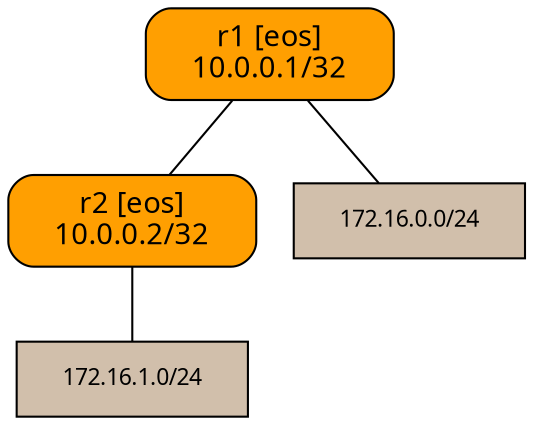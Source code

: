 graph {
  bgcolor="transparent"
  node [shape=box, style="rounded,filled" fontname=Verdana]
  edge [fontname=Verdana labelfontsize=10 labeldistance=1.5]
  "r1" [
    label="r1 [eos]\n10.0.0.1/32"
    fillcolor="#ff9f01"
    margin="0.3,0.1"
  ]
  "r2" [
    label="r2 [eos]\n10.0.0.2/32"
    fillcolor="#ff9f01"
    margin="0.3,0.1"
  ]
  "netlab_ceo_1" [style=filled fillcolor="#d1bfab" fontsize=11 margin="0.3,0.1" label="172.16.0.0/24"]
 "r1" -- "netlab_ceo_1" [  ]
  "netlab_ceo_2" [style=filled fillcolor="#d1bfab" fontsize=11 margin="0.3,0.1" label="172.16.1.0/24"]
 "r2" -- "netlab_ceo_2" [  ]
 "r1" -- "r2" [ ]
}
